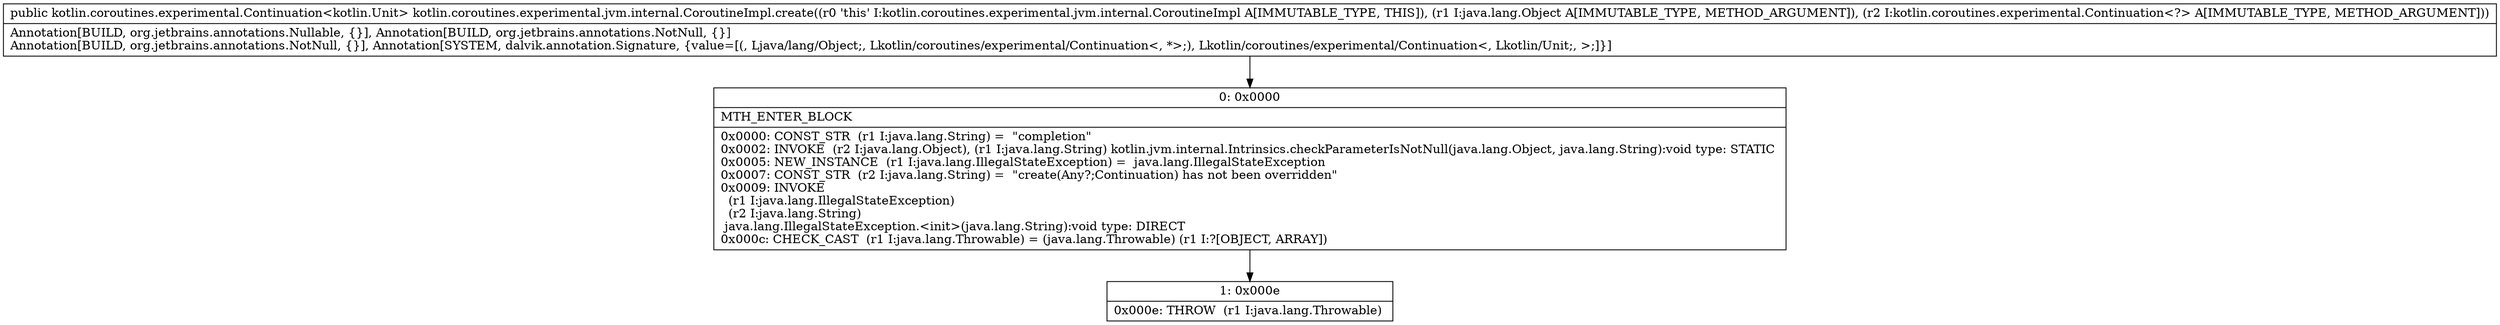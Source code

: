 digraph "CFG forkotlin.coroutines.experimental.jvm.internal.CoroutineImpl.create(Ljava\/lang\/Object;Lkotlin\/coroutines\/experimental\/Continuation;)Lkotlin\/coroutines\/experimental\/Continuation;" {
Node_0 [shape=record,label="{0\:\ 0x0000|MTH_ENTER_BLOCK\l|0x0000: CONST_STR  (r1 I:java.lang.String) =  \"completion\" \l0x0002: INVOKE  (r2 I:java.lang.Object), (r1 I:java.lang.String) kotlin.jvm.internal.Intrinsics.checkParameterIsNotNull(java.lang.Object, java.lang.String):void type: STATIC \l0x0005: NEW_INSTANCE  (r1 I:java.lang.IllegalStateException) =  java.lang.IllegalStateException \l0x0007: CONST_STR  (r2 I:java.lang.String) =  \"create(Any?;Continuation) has not been overridden\" \l0x0009: INVOKE  \l  (r1 I:java.lang.IllegalStateException)\l  (r2 I:java.lang.String)\l java.lang.IllegalStateException.\<init\>(java.lang.String):void type: DIRECT \l0x000c: CHECK_CAST  (r1 I:java.lang.Throwable) = (java.lang.Throwable) (r1 I:?[OBJECT, ARRAY]) \l}"];
Node_1 [shape=record,label="{1\:\ 0x000e|0x000e: THROW  (r1 I:java.lang.Throwable) \l}"];
MethodNode[shape=record,label="{public kotlin.coroutines.experimental.Continuation\<kotlin.Unit\> kotlin.coroutines.experimental.jvm.internal.CoroutineImpl.create((r0 'this' I:kotlin.coroutines.experimental.jvm.internal.CoroutineImpl A[IMMUTABLE_TYPE, THIS]), (r1 I:java.lang.Object A[IMMUTABLE_TYPE, METHOD_ARGUMENT]), (r2 I:kotlin.coroutines.experimental.Continuation\<?\> A[IMMUTABLE_TYPE, METHOD_ARGUMENT]))  | Annotation[BUILD, org.jetbrains.annotations.Nullable, \{\}], Annotation[BUILD, org.jetbrains.annotations.NotNull, \{\}]\lAnnotation[BUILD, org.jetbrains.annotations.NotNull, \{\}], Annotation[SYSTEM, dalvik.annotation.Signature, \{value=[(, Ljava\/lang\/Object;, Lkotlin\/coroutines\/experimental\/Continuation\<, *\>;), Lkotlin\/coroutines\/experimental\/Continuation\<, Lkotlin\/Unit;, \>;]\}]\l}"];
MethodNode -> Node_0;
Node_0 -> Node_1;
}

